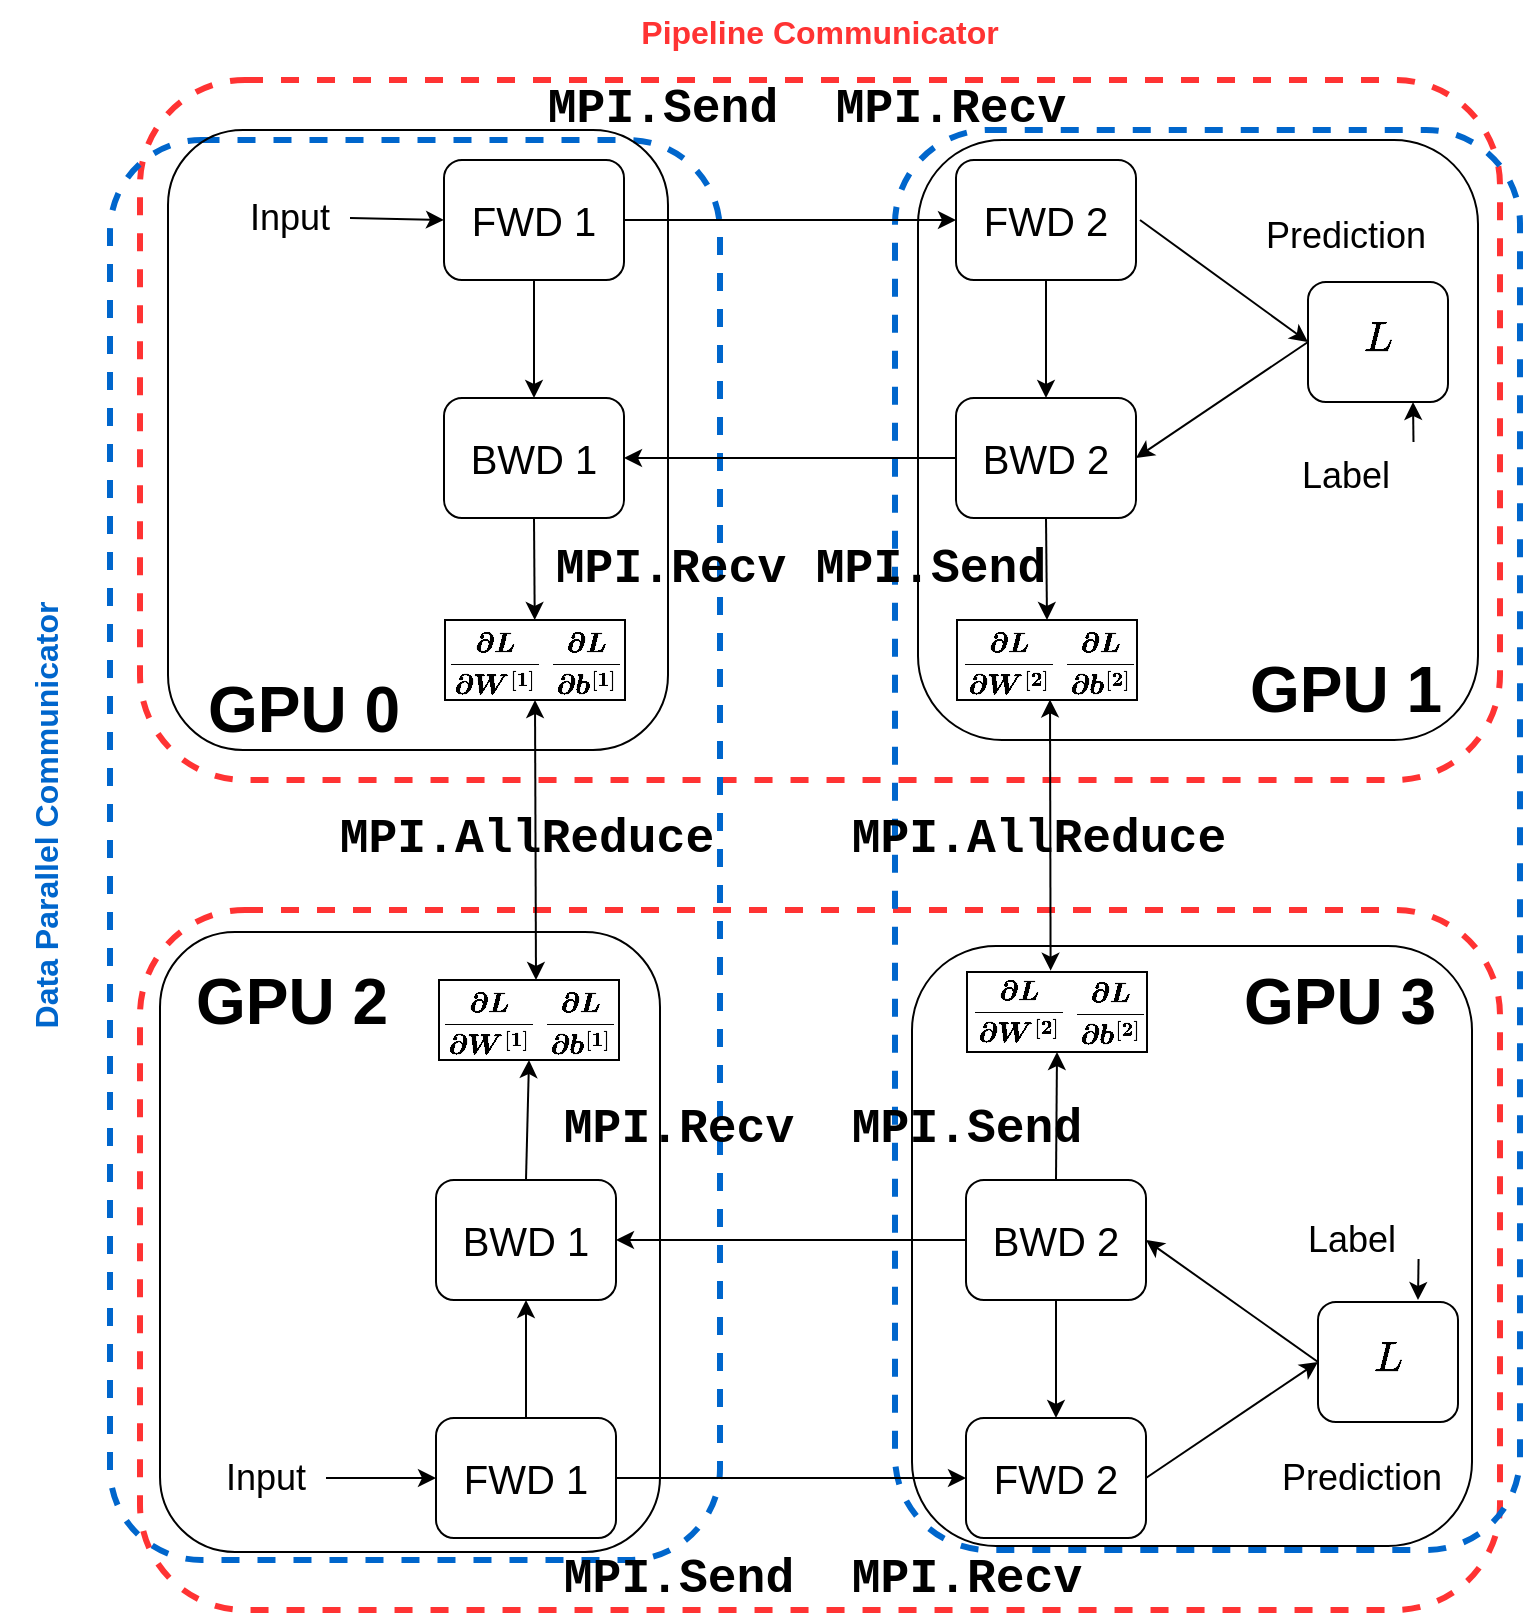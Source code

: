 <mxfile version="26.0.11">
  <diagram name="第 1 页" id="aH6ZTaXwP5k0bfcdlkgT">
    <mxGraphModel dx="1234" dy="411" grid="1" gridSize="10" guides="1" tooltips="1" connect="1" arrows="1" fold="1" page="1" pageScale="1" pageWidth="827" pageHeight="1169" math="1" shadow="0">
      <root>
        <mxCell id="0" />
        <mxCell id="1" parent="0" />
        <mxCell id="XphtRXchXdtXAN9oKSmD-2" value="" style="rounded=1;whiteSpace=wrap;html=1;fillColor=none;" parent="1" vertex="1">
          <mxGeometry x="566" y="603" width="280" height="300" as="geometry" />
        </mxCell>
        <mxCell id="XphtRXchXdtXAN9oKSmD-45" value="" style="rounded=1;whiteSpace=wrap;html=1;fillColor=none;strokeWidth=3;dashed=1;strokeColor=#FF3333;" parent="1" vertex="1">
          <mxGeometry x="180" y="585" width="680" height="350" as="geometry" />
        </mxCell>
        <mxCell id="XphtRXchXdtXAN9oKSmD-44" value="" style="rounded=1;whiteSpace=wrap;html=1;fillColor=none;strokeWidth=3;dashed=1;strokeColor=#FF3333;" parent="1" vertex="1">
          <mxGeometry x="180" y="170" width="680" height="350" as="geometry" />
        </mxCell>
        <mxCell id="XphtRXchXdtXAN9oKSmD-47" value="" style="rounded=1;whiteSpace=wrap;html=1;fillColor=none;strokeWidth=3;dashed=1;strokeColor=#0066CC;" parent="1" vertex="1">
          <mxGeometry x="557.5" y="195" width="312.5" height="710" as="geometry" />
        </mxCell>
        <mxCell id="XphtRXchXdtXAN9oKSmD-46" value="" style="rounded=1;whiteSpace=wrap;html=1;fillColor=none;strokeWidth=3;dashed=1;strokeColor=#0066CC;" parent="1" vertex="1">
          <mxGeometry x="165" y="200" width="305" height="710" as="geometry" />
        </mxCell>
        <mxCell id="OK1sKgkIxB2whGgdd0nA-53" value="" style="rounded=1;whiteSpace=wrap;html=1;fillColor=none;" parent="1" vertex="1">
          <mxGeometry x="194" y="195" width="250" height="310" as="geometry" />
        </mxCell>
        <mxCell id="rXJ4VWKaILnmn4KEP7v7-4" value="" style="rounded=1;whiteSpace=wrap;html=1;fillColor=none;" parent="1" vertex="1">
          <mxGeometry x="569" y="200" width="280" height="300" as="geometry" />
        </mxCell>
        <mxCell id="OK1sKgkIxB2whGgdd0nA-46" value="" style="rounded=0;whiteSpace=wrap;html=1;fillColor=none;" parent="1" vertex="1">
          <mxGeometry x="588.5" y="440" width="90" height="40" as="geometry" />
        </mxCell>
        <mxCell id="OK1sKgkIxB2whGgdd0nA-2" style="edgeStyle=orthogonalEdgeStyle;rounded=0;orthogonalLoop=1;jettySize=auto;html=1;exitX=1;exitY=0.5;exitDx=0;exitDy=0;entryX=0;entryY=0.5;entryDx=0;entryDy=0;" parent="1" source="OK1sKgkIxB2whGgdd0nA-4" target="OK1sKgkIxB2whGgdd0nA-7" edge="1">
          <mxGeometry relative="1" as="geometry" />
        </mxCell>
        <mxCell id="OK1sKgkIxB2whGgdd0nA-3" style="edgeStyle=orthogonalEdgeStyle;rounded=0;orthogonalLoop=1;jettySize=auto;html=1;exitX=0.5;exitY=1;exitDx=0;exitDy=0;entryX=0.5;entryY=0;entryDx=0;entryDy=0;" parent="1" source="OK1sKgkIxB2whGgdd0nA-4" target="OK1sKgkIxB2whGgdd0nA-17" edge="1">
          <mxGeometry relative="1" as="geometry" />
        </mxCell>
        <mxCell id="OK1sKgkIxB2whGgdd0nA-4" value="&lt;font style=&quot;font-size: 20px;&quot;&gt;FWD 1&lt;/font&gt;" style="rounded=1;whiteSpace=wrap;html=1;fontFamily=Helvetica;" parent="1" vertex="1">
          <mxGeometry x="332" y="210" width="90" height="60" as="geometry" />
        </mxCell>
        <mxCell id="OK1sKgkIxB2whGgdd0nA-6" style="edgeStyle=orthogonalEdgeStyle;rounded=0;orthogonalLoop=1;jettySize=auto;html=1;exitX=0.5;exitY=1;exitDx=0;exitDy=0;" parent="1" source="OK1sKgkIxB2whGgdd0nA-7" target="OK1sKgkIxB2whGgdd0nA-15" edge="1">
          <mxGeometry relative="1" as="geometry" />
        </mxCell>
        <mxCell id="OK1sKgkIxB2whGgdd0nA-7" value="&lt;font style=&quot;font-size: 20px;&quot;&gt;FWD 2&lt;/font&gt;" style="rounded=1;whiteSpace=wrap;html=1;fontFamily=Helvetica;" parent="1" vertex="1">
          <mxGeometry x="588" y="210" width="90" height="60" as="geometry" />
        </mxCell>
        <mxCell id="OK1sKgkIxB2whGgdd0nA-13" style="edgeStyle=orthogonalEdgeStyle;rounded=0;orthogonalLoop=1;jettySize=auto;html=1;exitX=0;exitY=0.5;exitDx=0;exitDy=0;" parent="1" source="OK1sKgkIxB2whGgdd0nA-15" target="OK1sKgkIxB2whGgdd0nA-17" edge="1">
          <mxGeometry relative="1" as="geometry" />
        </mxCell>
        <mxCell id="OK1sKgkIxB2whGgdd0nA-15" value="&lt;font style=&quot;font-size: 20px;&quot;&gt;BWD 2&lt;/font&gt;" style="rounded=1;whiteSpace=wrap;html=1;fontFamily=Helvetica;" parent="1" vertex="1">
          <mxGeometry x="588" y="329" width="90" height="60" as="geometry" />
        </mxCell>
        <mxCell id="OK1sKgkIxB2whGgdd0nA-17" value="&lt;font style=&quot;font-size: 20px;&quot;&gt;BWD 1&lt;/font&gt;" style="rounded=1;whiteSpace=wrap;html=1;fontFamily=Helvetica;" parent="1" vertex="1">
          <mxGeometry x="332" y="329" width="90" height="60" as="geometry" />
        </mxCell>
        <mxCell id="OK1sKgkIxB2whGgdd0nA-18" style="rounded=0;orthogonalLoop=1;jettySize=auto;html=1;exitX=0;exitY=0.5;exitDx=0;exitDy=0;entryX=1;entryY=0.5;entryDx=0;entryDy=0;" parent="1" source="OK1sKgkIxB2whGgdd0nA-19" target="OK1sKgkIxB2whGgdd0nA-15" edge="1">
          <mxGeometry relative="1" as="geometry">
            <mxPoint x="684" y="359" as="targetPoint" />
          </mxGeometry>
        </mxCell>
        <mxCell id="OK1sKgkIxB2whGgdd0nA-19" value="&lt;font style=&quot;font-size: 20px;&quot; face=&quot;Comic Sans MS&quot;&gt;&lt;br&gt;&lt;/font&gt;" style="rounded=1;whiteSpace=wrap;html=1;" parent="1" vertex="1">
          <mxGeometry x="764" y="271" width="70" height="60" as="geometry" />
        </mxCell>
        <mxCell id="OK1sKgkIxB2whGgdd0nA-20" value="" style="endArrow=classic;html=1;rounded=0;entryX=0;entryY=0.5;entryDx=0;entryDy=0;" parent="1" target="OK1sKgkIxB2whGgdd0nA-19" edge="1">
          <mxGeometry width="50" height="50" relative="1" as="geometry">
            <mxPoint x="680" y="240" as="sourcePoint" />
            <mxPoint x="724" y="340" as="targetPoint" />
          </mxGeometry>
        </mxCell>
        <mxCell id="OK1sKgkIxB2whGgdd0nA-23" value="&lt;font style=&quot;font-size: 18px;&quot; face=&quot;Helvetica&quot;&gt;Prediction&lt;/font&gt;" style="text;html=1;strokeColor=none;fillColor=none;align=center;verticalAlign=middle;whiteSpace=wrap;rounded=0;fontColor=#000000;fontFamily=Lucida Console;" parent="1" vertex="1">
          <mxGeometry x="738" y="238" width="90" height="20" as="geometry" />
        </mxCell>
        <mxCell id="OK1sKgkIxB2whGgdd0nA-25" value="" style="endArrow=classic;html=1;rounded=0;exitX=0.75;exitY=0;exitDx=0;exitDy=0;entryX=0.75;entryY=1;entryDx=0;entryDy=0;" parent="1" target="OK1sKgkIxB2whGgdd0nA-19" edge="1">
          <mxGeometry width="50" height="50" relative="1" as="geometry">
            <mxPoint x="816.75" y="351" as="sourcePoint" />
            <mxPoint x="744" y="301" as="targetPoint" />
          </mxGeometry>
        </mxCell>
        <mxCell id="OK1sKgkIxB2whGgdd0nA-26" value="&lt;font style=&quot;font-size: 18px;&quot;&gt;Label&lt;/font&gt;" style="text;html=1;strokeColor=none;fillColor=none;align=center;verticalAlign=middle;whiteSpace=wrap;rounded=0;fontColor=#000000;fontFamily=Helvetica;" parent="1" vertex="1">
          <mxGeometry x="743" y="358" width="80" height="20" as="geometry" />
        </mxCell>
        <mxCell id="OK1sKgkIxB2whGgdd0nA-37" value="&lt;font style=&quot;font-size: 18px;&quot; face=&quot;Helvetica&quot;&gt;Input&lt;/font&gt;" style="text;html=1;strokeColor=none;fillColor=none;align=center;verticalAlign=middle;whiteSpace=wrap;rounded=0;fontColor=#000000;fontFamily=Lucida Console;" parent="1" vertex="1">
          <mxGeometry x="225" y="229" width="60" height="20" as="geometry" />
        </mxCell>
        <mxCell id="OK1sKgkIxB2whGgdd0nA-38" value="" style="endArrow=classic;html=1;rounded=0;entryX=0;entryY=0.5;entryDx=0;entryDy=0;exitX=1;exitY=0.5;exitDx=0;exitDy=0;" parent="1" source="OK1sKgkIxB2whGgdd0nA-37" target="OK1sKgkIxB2whGgdd0nA-4" edge="1">
          <mxGeometry width="50" height="50" relative="1" as="geometry">
            <mxPoint x="282" y="240" as="sourcePoint" />
            <mxPoint x="312" y="130" as="targetPoint" />
          </mxGeometry>
        </mxCell>
        <mxCell id="OK1sKgkIxB2whGgdd0nA-41" value="$$\boldsymbol{\frac{\partial L}{\partial W^{[1]}&lt;br&gt;}}$$" style="text;html=1;strokeColor=none;fillColor=none;align=center;verticalAlign=middle;whiteSpace=wrap;rounded=0;" parent="1" vertex="1">
          <mxGeometry x="328" y="446" width="60" height="30" as="geometry" />
        </mxCell>
        <mxCell id="OK1sKgkIxB2whGgdd0nA-42" value="$$\boldsymbol{\frac{\partial L}{\partial b^{[1]}&lt;br&gt;}}$$" style="text;html=1;strokeColor=none;fillColor=none;align=center;verticalAlign=middle;whiteSpace=wrap;rounded=0;" parent="1" vertex="1">
          <mxGeometry x="373" y="446" width="60" height="30" as="geometry" />
        </mxCell>
        <mxCell id="OK1sKgkIxB2whGgdd0nA-43" value="" style="rounded=0;whiteSpace=wrap;html=1;fillColor=none;" parent="1" vertex="1">
          <mxGeometry x="332.5" y="440" width="90" height="40" as="geometry" />
        </mxCell>
        <mxCell id="OK1sKgkIxB2whGgdd0nA-44" value="$$\boldsymbol{\frac{\partial L}{\partial W^{[2]}&lt;br&gt;}}$$" style="text;html=1;strokeColor=none;fillColor=none;align=center;verticalAlign=middle;whiteSpace=wrap;rounded=0;" parent="1" vertex="1">
          <mxGeometry x="585" y="446" width="60" height="30" as="geometry" />
        </mxCell>
        <mxCell id="OK1sKgkIxB2whGgdd0nA-45" value="$$\boldsymbol{\frac{\partial L}{\partial b^{[2]}&lt;br&gt;}}$$" style="text;html=1;strokeColor=none;fillColor=none;align=center;verticalAlign=middle;whiteSpace=wrap;rounded=0;" parent="1" vertex="1">
          <mxGeometry x="630" y="446" width="60" height="30" as="geometry" />
        </mxCell>
        <mxCell id="OK1sKgkIxB2whGgdd0nA-50" value="" style="endArrow=classic;html=1;rounded=0;exitX=0.5;exitY=1;exitDx=0;exitDy=0;" parent="1" source="OK1sKgkIxB2whGgdd0nA-17" target="OK1sKgkIxB2whGgdd0nA-43" edge="1">
          <mxGeometry width="50" height="50" relative="1" as="geometry">
            <mxPoint x="222" y="480" as="sourcePoint" />
            <mxPoint x="272" y="430" as="targetPoint" />
          </mxGeometry>
        </mxCell>
        <mxCell id="OK1sKgkIxB2whGgdd0nA-51" value="" style="endArrow=classic;html=1;rounded=0;exitX=0.5;exitY=1;exitDx=0;exitDy=0;entryX=0.5;entryY=0;entryDx=0;entryDy=0;" parent="1" source="OK1sKgkIxB2whGgdd0nA-15" target="OK1sKgkIxB2whGgdd0nA-46" edge="1">
          <mxGeometry width="50" height="50" relative="1" as="geometry">
            <mxPoint x="678" y="639" as="sourcePoint" />
            <mxPoint x="728" y="589" as="targetPoint" />
          </mxGeometry>
        </mxCell>
        <mxCell id="OK1sKgkIxB2whGgdd0nA-118" style="edgeStyle=orthogonalEdgeStyle;rounded=0;orthogonalLoop=1;jettySize=auto;html=1;exitX=0.5;exitY=1;exitDx=0;exitDy=0;" parent="1" source="OK1sKgkIxB2whGgdd0nA-26" target="OK1sKgkIxB2whGgdd0nA-26" edge="1">
          <mxGeometry relative="1" as="geometry" />
        </mxCell>
        <mxCell id="OK1sKgkIxB2whGgdd0nA-119" value="$$L$$" style="text;html=1;strokeColor=none;fillColor=none;align=center;verticalAlign=middle;whiteSpace=wrap;rounded=0;fontSize=18;" parent="1" vertex="1">
          <mxGeometry x="778" y="285" width="43" height="30" as="geometry" />
        </mxCell>
        <mxCell id="OK1sKgkIxB2whGgdd0nA-121" value="&lt;font style=&quot;font-size: 32px;&quot;&gt;GPU 0&lt;/font&gt;" style="text;html=1;strokeColor=none;fillColor=none;align=center;verticalAlign=middle;whiteSpace=wrap;rounded=0;fontStyle=1" parent="1" vertex="1">
          <mxGeometry x="202" y="470" width="120" height="30" as="geometry" />
        </mxCell>
        <mxCell id="rXJ4VWKaILnmn4KEP7v7-6" value="&lt;font style=&quot;font-size: 24px;&quot; face=&quot;Courier New&quot;&gt;&lt;b&gt;MPI.Recv&lt;/b&gt;&lt;/font&gt;" style="text;html=1;strokeColor=none;fillColor=none;align=center;verticalAlign=middle;whiteSpace=wrap;rounded=0;" parent="1" vertex="1">
          <mxGeometry x="337" y="400.0" width="217" height="30" as="geometry" />
        </mxCell>
        <mxCell id="rXJ4VWKaILnmn4KEP7v7-7" value="&lt;font style=&quot;font-size: 24px;&quot; face=&quot;Courier New&quot;&gt;&lt;b&gt;MPI.Send&lt;/b&gt;&lt;/font&gt;" style="text;html=1;strokeColor=none;fillColor=none;align=center;verticalAlign=middle;whiteSpace=wrap;rounded=0;" parent="1" vertex="1">
          <mxGeometry x="332.5" y="170.0" width="217" height="30" as="geometry" />
        </mxCell>
        <mxCell id="rXJ4VWKaILnmn4KEP7v7-8" value="&lt;font style=&quot;font-size: 32px;&quot;&gt;GPU 1&lt;/font&gt;" style="text;html=1;strokeColor=none;fillColor=none;align=center;verticalAlign=middle;whiteSpace=wrap;rounded=0;fontStyle=1" parent="1" vertex="1">
          <mxGeometry x="723" y="460" width="120" height="30" as="geometry" />
        </mxCell>
        <mxCell id="imx6infDJn1aOwcLDLps-1" value="&lt;font style=&quot;font-size: 24px;&quot; face=&quot;Courier New&quot;&gt;&lt;b&gt;MPI.Recv&lt;/b&gt;&lt;/font&gt;" style="text;html=1;strokeColor=none;fillColor=none;align=center;verticalAlign=middle;whiteSpace=wrap;rounded=0;" parent="1" vertex="1">
          <mxGeometry x="477" y="170.0" width="217" height="30" as="geometry" />
        </mxCell>
        <mxCell id="imx6infDJn1aOwcLDLps-2" value="&lt;font style=&quot;font-size: 24px;&quot; face=&quot;Courier New&quot;&gt;&lt;b&gt;MPI.Send&lt;/b&gt;&lt;/font&gt;" style="text;html=1;strokeColor=none;fillColor=none;align=center;verticalAlign=middle;whiteSpace=wrap;rounded=0;" parent="1" vertex="1">
          <mxGeometry x="467" y="400.0" width="217" height="30" as="geometry" />
        </mxCell>
        <mxCell id="XphtRXchXdtXAN9oKSmD-1" value="" style="rounded=1;whiteSpace=wrap;html=1;fillColor=none;" parent="1" vertex="1">
          <mxGeometry x="190" y="596" width="250" height="310" as="geometry" />
        </mxCell>
        <mxCell id="XphtRXchXdtXAN9oKSmD-3" value="" style="rounded=0;whiteSpace=wrap;html=1;fillColor=none;" parent="1" vertex="1">
          <mxGeometry x="593.5" y="616" width="90" height="40" as="geometry" />
        </mxCell>
        <mxCell id="XphtRXchXdtXAN9oKSmD-6" value="&lt;font style=&quot;font-size: 20px;&quot;&gt;BWD 1&lt;/font&gt;" style="rounded=1;whiteSpace=wrap;html=1;fontFamily=Helvetica;" parent="1" vertex="1">
          <mxGeometry x="328" y="720" width="90" height="60" as="geometry" />
        </mxCell>
        <mxCell id="XphtRXchXdtXAN9oKSmD-7" style="edgeStyle=orthogonalEdgeStyle;rounded=0;orthogonalLoop=1;jettySize=auto;html=1;exitX=0.5;exitY=1;exitDx=0;exitDy=0;" parent="1" source="XphtRXchXdtXAN9oKSmD-8" target="XphtRXchXdtXAN9oKSmD-10" edge="1">
          <mxGeometry relative="1" as="geometry" />
        </mxCell>
        <mxCell id="XphtRXchXdtXAN9oKSmD-8" value="&lt;font style=&quot;font-size: 20px;&quot;&gt;BWD 2&lt;/font&gt;" style="rounded=1;whiteSpace=wrap;html=1;fontFamily=Helvetica;" parent="1" vertex="1">
          <mxGeometry x="593" y="720" width="90" height="60" as="geometry" />
        </mxCell>
        <mxCell id="XphtRXchXdtXAN9oKSmD-10" value="&lt;font style=&quot;font-size: 20px;&quot;&gt;FWD 2&lt;/font&gt;" style="rounded=1;whiteSpace=wrap;html=1;fontFamily=Helvetica;" parent="1" vertex="1">
          <mxGeometry x="593" y="839" width="90" height="60" as="geometry" />
        </mxCell>
        <mxCell id="XphtRXchXdtXAN9oKSmD-11" value="&lt;font style=&quot;font-size: 20px;&quot;&gt;FWD 1&lt;/font&gt;" style="rounded=1;whiteSpace=wrap;html=1;fontFamily=Helvetica;" parent="1" vertex="1">
          <mxGeometry x="328" y="839" width="90" height="60" as="geometry" />
        </mxCell>
        <mxCell id="XphtRXchXdtXAN9oKSmD-13" value="&lt;font style=&quot;font-size: 20px;&quot; face=&quot;Comic Sans MS&quot;&gt;&lt;br&gt;&lt;/font&gt;" style="rounded=1;whiteSpace=wrap;html=1;" parent="1" vertex="1">
          <mxGeometry x="769" y="781" width="70" height="60" as="geometry" />
        </mxCell>
        <mxCell id="XphtRXchXdtXAN9oKSmD-15" value="&lt;font style=&quot;font-size: 18px;&quot; face=&quot;Helvetica&quot;&gt;Prediction&lt;/font&gt;" style="text;html=1;strokeColor=none;fillColor=none;align=center;verticalAlign=middle;whiteSpace=wrap;rounded=0;fontColor=#000000;fontFamily=Lucida Console;" parent="1" vertex="1">
          <mxGeometry x="746" y="859" width="90" height="20" as="geometry" />
        </mxCell>
        <mxCell id="XphtRXchXdtXAN9oKSmD-16" value="" style="endArrow=classic;html=1;rounded=0;exitX=0.916;exitY=0.974;exitDx=0;exitDy=0;exitPerimeter=0;" parent="1" source="XphtRXchXdtXAN9oKSmD-17" edge="1">
          <mxGeometry width="50" height="50" relative="1" as="geometry">
            <mxPoint x="821.75" y="861" as="sourcePoint" />
            <mxPoint x="819" y="780" as="targetPoint" />
          </mxGeometry>
        </mxCell>
        <mxCell id="XphtRXchXdtXAN9oKSmD-17" value="&lt;font style=&quot;font-size: 18px;&quot;&gt;Label&lt;/font&gt;" style="text;html=1;strokeColor=none;fillColor=none;align=center;verticalAlign=middle;whiteSpace=wrap;rounded=0;fontColor=#000000;fontFamily=Helvetica;" parent="1" vertex="1">
          <mxGeometry x="746" y="740" width="80" height="20" as="geometry" />
        </mxCell>
        <mxCell id="XphtRXchXdtXAN9oKSmD-18" value="&lt;font style=&quot;font-size: 18px;&quot; face=&quot;Helvetica&quot;&gt;Input&lt;/font&gt;" style="text;html=1;strokeColor=none;fillColor=none;align=center;verticalAlign=middle;whiteSpace=wrap;rounded=0;fontColor=#000000;fontFamily=Lucida Console;" parent="1" vertex="1">
          <mxGeometry x="213" y="859" width="60" height="20" as="geometry" />
        </mxCell>
        <mxCell id="XphtRXchXdtXAN9oKSmD-19" value="" style="endArrow=classic;html=1;rounded=0;entryX=0;entryY=0.5;entryDx=0;entryDy=0;exitX=1;exitY=0.5;exitDx=0;exitDy=0;" parent="1" source="XphtRXchXdtXAN9oKSmD-18" target="XphtRXchXdtXAN9oKSmD-11" edge="1">
          <mxGeometry width="50" height="50" relative="1" as="geometry">
            <mxPoint x="278" y="750" as="sourcePoint" />
            <mxPoint x="308" y="640" as="targetPoint" />
          </mxGeometry>
        </mxCell>
        <mxCell id="XphtRXchXdtXAN9oKSmD-20" value="$$\boldsymbol{\frac{\partial L}{\partial W^{[1]}&lt;br&gt;}}$$" style="text;html=1;strokeColor=none;fillColor=none;align=center;verticalAlign=middle;whiteSpace=wrap;rounded=0;" parent="1" vertex="1">
          <mxGeometry x="325" y="626" width="60" height="30" as="geometry" />
        </mxCell>
        <mxCell id="XphtRXchXdtXAN9oKSmD-21" value="$$\boldsymbol{\frac{\partial L}{\partial b^{[1]}&lt;br&gt;}}$$" style="text;html=1;strokeColor=none;fillColor=none;align=center;verticalAlign=middle;whiteSpace=wrap;rounded=0;" parent="1" vertex="1">
          <mxGeometry x="370" y="626" width="60" height="30" as="geometry" />
        </mxCell>
        <mxCell id="XphtRXchXdtXAN9oKSmD-22" value="" style="rounded=0;whiteSpace=wrap;html=1;fillColor=none;" parent="1" vertex="1">
          <mxGeometry x="329.5" y="620" width="90" height="40" as="geometry" />
        </mxCell>
        <mxCell id="XphtRXchXdtXAN9oKSmD-23" value="$$\boldsymbol{\frac{\partial L}{\partial W^{[2]}&lt;br&gt;}}$$" style="text;html=1;strokeColor=none;fillColor=none;align=center;verticalAlign=middle;whiteSpace=wrap;rounded=0;" parent="1" vertex="1">
          <mxGeometry x="590" y="620" width="60" height="30" as="geometry" />
        </mxCell>
        <mxCell id="XphtRXchXdtXAN9oKSmD-24" value="$$\boldsymbol{\frac{\partial L}{\partial b^{[2]}&lt;br&gt;}}$$" style="text;html=1;strokeColor=none;fillColor=none;align=center;verticalAlign=middle;whiteSpace=wrap;rounded=0;" parent="1" vertex="1">
          <mxGeometry x="635" y="621" width="60" height="30" as="geometry" />
        </mxCell>
        <mxCell id="XphtRXchXdtXAN9oKSmD-27" style="edgeStyle=orthogonalEdgeStyle;rounded=0;orthogonalLoop=1;jettySize=auto;html=1;exitX=0.5;exitY=1;exitDx=0;exitDy=0;" parent="1" source="XphtRXchXdtXAN9oKSmD-17" target="XphtRXchXdtXAN9oKSmD-17" edge="1">
          <mxGeometry relative="1" as="geometry" />
        </mxCell>
        <mxCell id="XphtRXchXdtXAN9oKSmD-28" value="$$L$$" style="text;html=1;strokeColor=none;fillColor=none;align=center;verticalAlign=middle;whiteSpace=wrap;rounded=0;fontSize=18;" parent="1" vertex="1">
          <mxGeometry x="783" y="795" width="43" height="30" as="geometry" />
        </mxCell>
        <mxCell id="XphtRXchXdtXAN9oKSmD-29" value="&lt;font style=&quot;font-size: 32px;&quot;&gt;GPU 2&lt;/font&gt;" style="text;html=1;strokeColor=none;fillColor=none;align=center;verticalAlign=middle;whiteSpace=wrap;rounded=0;fontStyle=1" parent="1" vertex="1">
          <mxGeometry x="196" y="616" width="120" height="30" as="geometry" />
        </mxCell>
        <mxCell id="XphtRXchXdtXAN9oKSmD-30" value="&lt;font style=&quot;font-size: 24px;&quot; face=&quot;Courier New&quot;&gt;&lt;b&gt;MPI.Recv&lt;/b&gt;&lt;/font&gt;" style="text;html=1;strokeColor=none;fillColor=none;align=center;verticalAlign=middle;whiteSpace=wrap;rounded=0;" parent="1" vertex="1">
          <mxGeometry x="485" y="905" width="217" height="30" as="geometry" />
        </mxCell>
        <mxCell id="XphtRXchXdtXAN9oKSmD-31" value="&lt;font style=&quot;font-size: 24px;&quot; face=&quot;Courier New&quot;&gt;&lt;b&gt;MPI.Recv&lt;/b&gt;&lt;/font&gt;" style="text;html=1;strokeColor=none;fillColor=none;align=center;verticalAlign=middle;whiteSpace=wrap;rounded=0;" parent="1" vertex="1">
          <mxGeometry x="340.5" y="680" width="217" height="30" as="geometry" />
        </mxCell>
        <mxCell id="XphtRXchXdtXAN9oKSmD-32" value="&lt;font style=&quot;font-size: 32px;&quot;&gt;GPU 3&lt;/font&gt;" style="text;html=1;strokeColor=none;fillColor=none;align=center;verticalAlign=middle;whiteSpace=wrap;rounded=0;fontStyle=1" parent="1" vertex="1">
          <mxGeometry x="720" y="616" width="120" height="30" as="geometry" />
        </mxCell>
        <mxCell id="XphtRXchXdtXAN9oKSmD-33" value="&lt;font style=&quot;font-size: 24px;&quot; face=&quot;Courier New&quot;&gt;&lt;b&gt;MPI.Send&lt;/b&gt;&lt;/font&gt;" style="text;html=1;strokeColor=none;fillColor=none;align=center;verticalAlign=middle;whiteSpace=wrap;rounded=0;" parent="1" vertex="1">
          <mxGeometry x="485" y="680" width="217" height="30" as="geometry" />
        </mxCell>
        <mxCell id="XphtRXchXdtXAN9oKSmD-34" value="&lt;font style=&quot;font-size: 24px;&quot; face=&quot;Courier New&quot;&gt;&lt;b&gt;MPI.Send&lt;/b&gt;&lt;/font&gt;" style="text;html=1;strokeColor=none;fillColor=none;align=center;verticalAlign=middle;whiteSpace=wrap;rounded=0;" parent="1" vertex="1">
          <mxGeometry x="340.5" y="905" width="217" height="30" as="geometry" />
        </mxCell>
        <mxCell id="XphtRXchXdtXAN9oKSmD-35" value="" style="endArrow=classic;html=1;rounded=0;exitX=0.5;exitY=0;exitDx=0;exitDy=0;entryX=0.5;entryY=1;entryDx=0;entryDy=0;" parent="1" source="XphtRXchXdtXAN9oKSmD-11" target="XphtRXchXdtXAN9oKSmD-6" edge="1">
          <mxGeometry width="50" height="50" relative="1" as="geometry">
            <mxPoint x="218" y="910" as="sourcePoint" />
            <mxPoint x="268" y="860" as="targetPoint" />
          </mxGeometry>
        </mxCell>
        <mxCell id="XphtRXchXdtXAN9oKSmD-36" value="" style="endArrow=classic;html=1;rounded=0;exitX=0.5;exitY=0;exitDx=0;exitDy=0;entryX=0.5;entryY=1;entryDx=0;entryDy=0;" parent="1" source="XphtRXchXdtXAN9oKSmD-6" target="XphtRXchXdtXAN9oKSmD-22" edge="1">
          <mxGeometry width="50" height="50" relative="1" as="geometry">
            <mxPoint x="68" y="710" as="sourcePoint" />
            <mxPoint x="118" y="660" as="targetPoint" />
          </mxGeometry>
        </mxCell>
        <mxCell id="XphtRXchXdtXAN9oKSmD-37" value="" style="endArrow=classic;html=1;rounded=0;exitX=0.5;exitY=0;exitDx=0;exitDy=0;entryX=0.5;entryY=1;entryDx=0;entryDy=0;" parent="1" source="XphtRXchXdtXAN9oKSmD-8" target="XphtRXchXdtXAN9oKSmD-3" edge="1">
          <mxGeometry width="50" height="50" relative="1" as="geometry">
            <mxPoint x="787" y="750" as="sourcePoint" />
            <mxPoint x="837" y="700" as="targetPoint" />
          </mxGeometry>
        </mxCell>
        <mxCell id="XphtRXchXdtXAN9oKSmD-38" value="" style="endArrow=classic;html=1;rounded=0;entryX=1;entryY=0.5;entryDx=0;entryDy=0;exitX=0;exitY=0.5;exitDx=0;exitDy=0;" parent="1" source="XphtRXchXdtXAN9oKSmD-8" target="XphtRXchXdtXAN9oKSmD-6" edge="1">
          <mxGeometry width="50" height="50" relative="1" as="geometry">
            <mxPoint x="520" y="820" as="sourcePoint" />
            <mxPoint x="570" y="770" as="targetPoint" />
          </mxGeometry>
        </mxCell>
        <mxCell id="XphtRXchXdtXAN9oKSmD-39" value="" style="endArrow=classic;html=1;rounded=0;exitX=1;exitY=0.5;exitDx=0;exitDy=0;entryX=0;entryY=0.5;entryDx=0;entryDy=0;" parent="1" source="XphtRXchXdtXAN9oKSmD-11" target="XphtRXchXdtXAN9oKSmD-10" edge="1">
          <mxGeometry width="50" height="50" relative="1" as="geometry">
            <mxPoint x="490" y="870" as="sourcePoint" />
            <mxPoint x="540" y="820" as="targetPoint" />
          </mxGeometry>
        </mxCell>
        <mxCell id="XphtRXchXdtXAN9oKSmD-40" value="" style="endArrow=classic;html=1;rounded=0;exitX=1;exitY=0.5;exitDx=0;exitDy=0;entryX=0;entryY=0.5;entryDx=0;entryDy=0;" parent="1" source="XphtRXchXdtXAN9oKSmD-10" target="XphtRXchXdtXAN9oKSmD-13" edge="1">
          <mxGeometry width="50" height="50" relative="1" as="geometry">
            <mxPoint x="817" y="800" as="sourcePoint" />
            <mxPoint x="867" y="750" as="targetPoint" />
          </mxGeometry>
        </mxCell>
        <mxCell id="XphtRXchXdtXAN9oKSmD-41" value="" style="endArrow=classic;html=1;rounded=0;exitX=0;exitY=0.5;exitDx=0;exitDy=0;entryX=1;entryY=0.5;entryDx=0;entryDy=0;" parent="1" source="XphtRXchXdtXAN9oKSmD-13" target="XphtRXchXdtXAN9oKSmD-8" edge="1">
          <mxGeometry width="50" height="50" relative="1" as="geometry">
            <mxPoint x="817" y="630" as="sourcePoint" />
            <mxPoint x="867" y="580" as="targetPoint" />
          </mxGeometry>
        </mxCell>
        <mxCell id="XphtRXchXdtXAN9oKSmD-48" value="&lt;font size=&quot;1&quot;&gt;&lt;b style=&quot;font-size: 16px;&quot;&gt;Data Parallel Communicator&lt;/b&gt;&lt;/font&gt;" style="text;html=1;strokeColor=none;fillColor=none;align=center;verticalAlign=middle;whiteSpace=wrap;rounded=0;horizontal=0;fontColor=#0066CC;" parent="1" vertex="1">
          <mxGeometry x="110" y="415" width="45" height="245" as="geometry" />
        </mxCell>
        <mxCell id="XphtRXchXdtXAN9oKSmD-49" value="&lt;font size=&quot;1&quot; color=&quot;#ff3333&quot;&gt;&lt;b style=&quot;font-size: 16px;&quot;&gt;Pipeline Communicator&lt;/b&gt;&lt;/font&gt;" style="text;html=1;strokeColor=none;fillColor=none;align=center;verticalAlign=top;whiteSpace=wrap;rounded=0;" parent="1" vertex="1">
          <mxGeometry x="420" y="130" width="200" height="30" as="geometry" />
        </mxCell>
        <mxCell id="XphtRXchXdtXAN9oKSmD-50" value="&lt;font style=&quot;font-size: 24px;&quot; face=&quot;Courier New&quot;&gt;&lt;b&gt;MPI.AllReduce&lt;/b&gt;&lt;/font&gt;" style="text;html=1;strokeColor=none;fillColor=none;align=center;verticalAlign=middle;whiteSpace=wrap;rounded=0;" parent="1" vertex="1">
          <mxGeometry x="264.5" y="535" width="217" height="30" as="geometry" />
        </mxCell>
        <mxCell id="XphtRXchXdtXAN9oKSmD-51" value="" style="endArrow=classic;startArrow=classic;html=1;rounded=0;entryX=0.5;entryY=1;entryDx=0;entryDy=0;" parent="1" target="OK1sKgkIxB2whGgdd0nA-43" edge="1">
          <mxGeometry width="50" height="50" relative="1" as="geometry">
            <mxPoint x="378" y="620" as="sourcePoint" />
            <mxPoint x="60" y="490" as="targetPoint" />
          </mxGeometry>
        </mxCell>
        <mxCell id="XphtRXchXdtXAN9oKSmD-52" value="" style="endArrow=classic;startArrow=classic;html=1;rounded=0;entryX=0.264;entryY=0.401;entryDx=0;entryDy=0;entryPerimeter=0;exitX=0.755;exitY=-0.156;exitDx=0;exitDy=0;exitPerimeter=0;" parent="1" source="XphtRXchXdtXAN9oKSmD-23" edge="1">
          <mxGeometry width="50" height="50" relative="1" as="geometry">
            <mxPoint x="635" y="610" as="sourcePoint" />
            <mxPoint x="635" y="479.71" as="targetPoint" />
          </mxGeometry>
        </mxCell>
        <mxCell id="XphtRXchXdtXAN9oKSmD-53" value="&lt;font style=&quot;font-size: 24px;&quot; face=&quot;Courier New&quot;&gt;&lt;b&gt;MPI.AllReduce&lt;/b&gt;&lt;/font&gt;" style="text;html=1;strokeColor=none;fillColor=none;align=center;verticalAlign=middle;whiteSpace=wrap;rounded=0;" parent="1" vertex="1">
          <mxGeometry x="521" y="535" width="217" height="30" as="geometry" />
        </mxCell>
      </root>
    </mxGraphModel>
  </diagram>
</mxfile>
